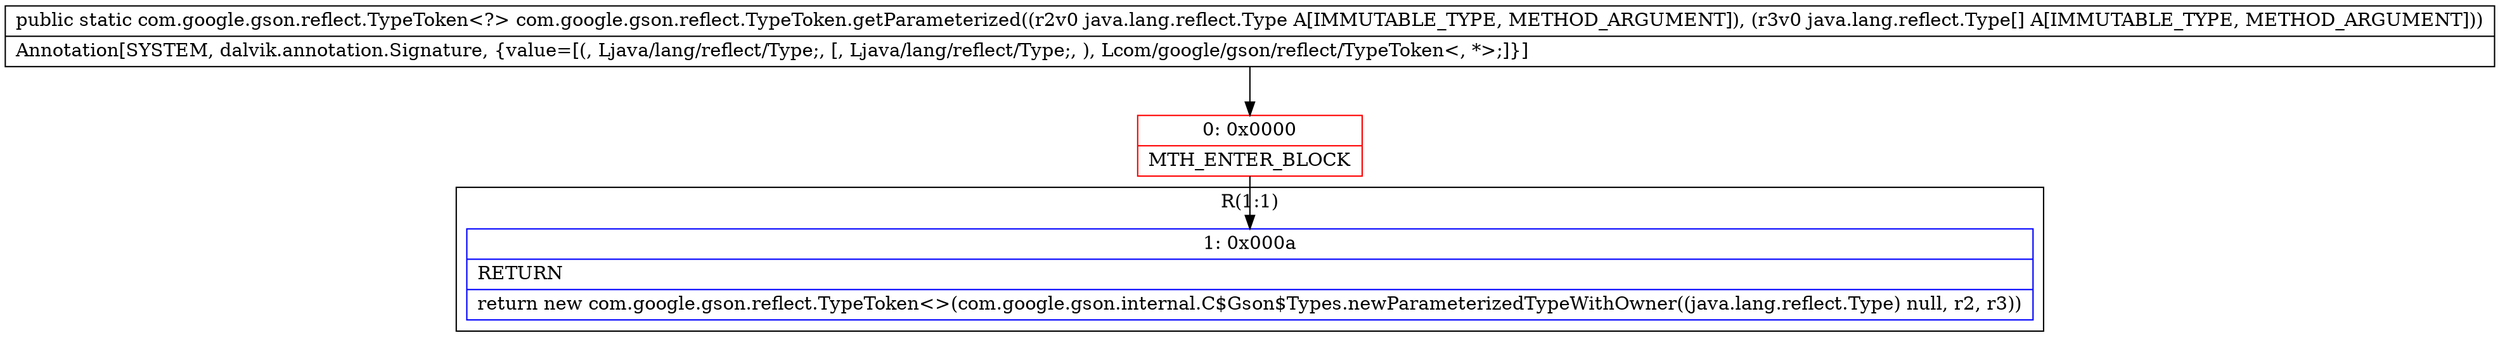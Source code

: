 digraph "CFG forcom.google.gson.reflect.TypeToken.getParameterized(Ljava\/lang\/reflect\/Type;[Ljava\/lang\/reflect\/Type;)Lcom\/google\/gson\/reflect\/TypeToken;" {
subgraph cluster_Region_746959261 {
label = "R(1:1)";
node [shape=record,color=blue];
Node_1 [shape=record,label="{1\:\ 0x000a|RETURN\l|return new com.google.gson.reflect.TypeToken\<\>(com.google.gson.internal.C$Gson$Types.newParameterizedTypeWithOwner((java.lang.reflect.Type) null, r2, r3))\l}"];
}
Node_0 [shape=record,color=red,label="{0\:\ 0x0000|MTH_ENTER_BLOCK\l}"];
MethodNode[shape=record,label="{public static com.google.gson.reflect.TypeToken\<?\> com.google.gson.reflect.TypeToken.getParameterized((r2v0 java.lang.reflect.Type A[IMMUTABLE_TYPE, METHOD_ARGUMENT]), (r3v0 java.lang.reflect.Type[] A[IMMUTABLE_TYPE, METHOD_ARGUMENT]))  | Annotation[SYSTEM, dalvik.annotation.Signature, \{value=[(, Ljava\/lang\/reflect\/Type;, [, Ljava\/lang\/reflect\/Type;, ), Lcom\/google\/gson\/reflect\/TypeToken\<, *\>;]\}]\l}"];
MethodNode -> Node_0;
Node_0 -> Node_1;
}

